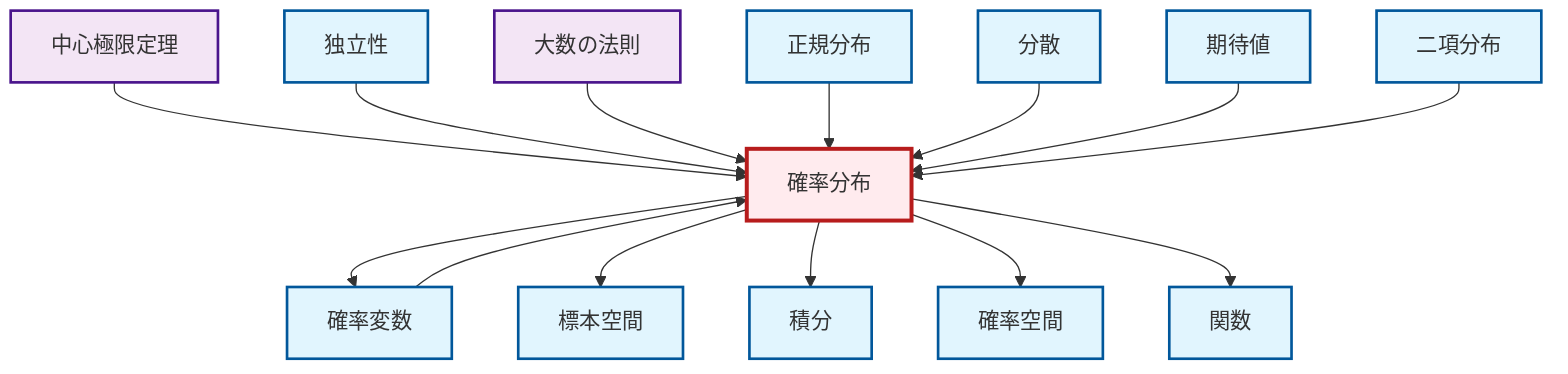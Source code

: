 graph TD
    classDef definition fill:#e1f5fe,stroke:#01579b,stroke-width:2px
    classDef theorem fill:#f3e5f5,stroke:#4a148c,stroke-width:2px
    classDef axiom fill:#fff3e0,stroke:#e65100,stroke-width:2px
    classDef example fill:#e8f5e9,stroke:#1b5e20,stroke-width:2px
    classDef current fill:#ffebee,stroke:#b71c1c,stroke-width:3px
    def-normal-distribution["正規分布"]:::definition
    def-independence["独立性"]:::definition
    thm-law-of-large-numbers["大数の法則"]:::theorem
    def-integral["積分"]:::definition
    def-binomial-distribution["二項分布"]:::definition
    def-probability-space["確率空間"]:::definition
    thm-central-limit["中心極限定理"]:::theorem
    def-variance["分散"]:::definition
    def-sample-space["標本空間"]:::definition
    def-probability-distribution["確率分布"]:::definition
    def-random-variable["確率変数"]:::definition
    def-expectation["期待値"]:::definition
    def-function["関数"]:::definition
    def-probability-distribution --> def-random-variable
    def-probability-distribution --> def-sample-space
    def-probability-distribution --> def-integral
    thm-central-limit --> def-probability-distribution
    def-independence --> def-probability-distribution
    thm-law-of-large-numbers --> def-probability-distribution
    def-random-variable --> def-probability-distribution
    def-probability-distribution --> def-probability-space
    def-normal-distribution --> def-probability-distribution
    def-variance --> def-probability-distribution
    def-expectation --> def-probability-distribution
    def-probability-distribution --> def-function
    def-binomial-distribution --> def-probability-distribution
    class def-probability-distribution current